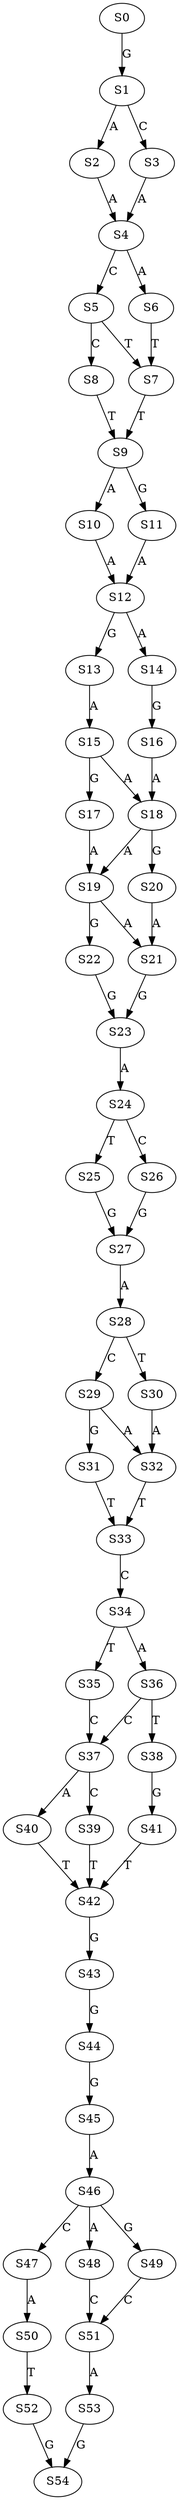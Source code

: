 strict digraph  {
	S0 -> S1 [ label = G ];
	S1 -> S2 [ label = A ];
	S1 -> S3 [ label = C ];
	S2 -> S4 [ label = A ];
	S3 -> S4 [ label = A ];
	S4 -> S5 [ label = C ];
	S4 -> S6 [ label = A ];
	S5 -> S7 [ label = T ];
	S5 -> S8 [ label = C ];
	S6 -> S7 [ label = T ];
	S7 -> S9 [ label = T ];
	S8 -> S9 [ label = T ];
	S9 -> S10 [ label = A ];
	S9 -> S11 [ label = G ];
	S10 -> S12 [ label = A ];
	S11 -> S12 [ label = A ];
	S12 -> S13 [ label = G ];
	S12 -> S14 [ label = A ];
	S13 -> S15 [ label = A ];
	S14 -> S16 [ label = G ];
	S15 -> S17 [ label = G ];
	S15 -> S18 [ label = A ];
	S16 -> S18 [ label = A ];
	S17 -> S19 [ label = A ];
	S18 -> S20 [ label = G ];
	S18 -> S19 [ label = A ];
	S19 -> S21 [ label = A ];
	S19 -> S22 [ label = G ];
	S20 -> S21 [ label = A ];
	S21 -> S23 [ label = G ];
	S22 -> S23 [ label = G ];
	S23 -> S24 [ label = A ];
	S24 -> S25 [ label = T ];
	S24 -> S26 [ label = C ];
	S25 -> S27 [ label = G ];
	S26 -> S27 [ label = G ];
	S27 -> S28 [ label = A ];
	S28 -> S29 [ label = C ];
	S28 -> S30 [ label = T ];
	S29 -> S31 [ label = G ];
	S29 -> S32 [ label = A ];
	S30 -> S32 [ label = A ];
	S31 -> S33 [ label = T ];
	S32 -> S33 [ label = T ];
	S33 -> S34 [ label = C ];
	S34 -> S35 [ label = T ];
	S34 -> S36 [ label = A ];
	S35 -> S37 [ label = C ];
	S36 -> S38 [ label = T ];
	S36 -> S37 [ label = C ];
	S37 -> S39 [ label = C ];
	S37 -> S40 [ label = A ];
	S38 -> S41 [ label = G ];
	S39 -> S42 [ label = T ];
	S40 -> S42 [ label = T ];
	S41 -> S42 [ label = T ];
	S42 -> S43 [ label = G ];
	S43 -> S44 [ label = G ];
	S44 -> S45 [ label = G ];
	S45 -> S46 [ label = A ];
	S46 -> S47 [ label = C ];
	S46 -> S48 [ label = A ];
	S46 -> S49 [ label = G ];
	S47 -> S50 [ label = A ];
	S48 -> S51 [ label = C ];
	S49 -> S51 [ label = C ];
	S50 -> S52 [ label = T ];
	S51 -> S53 [ label = A ];
	S52 -> S54 [ label = G ];
	S53 -> S54 [ label = G ];
}
